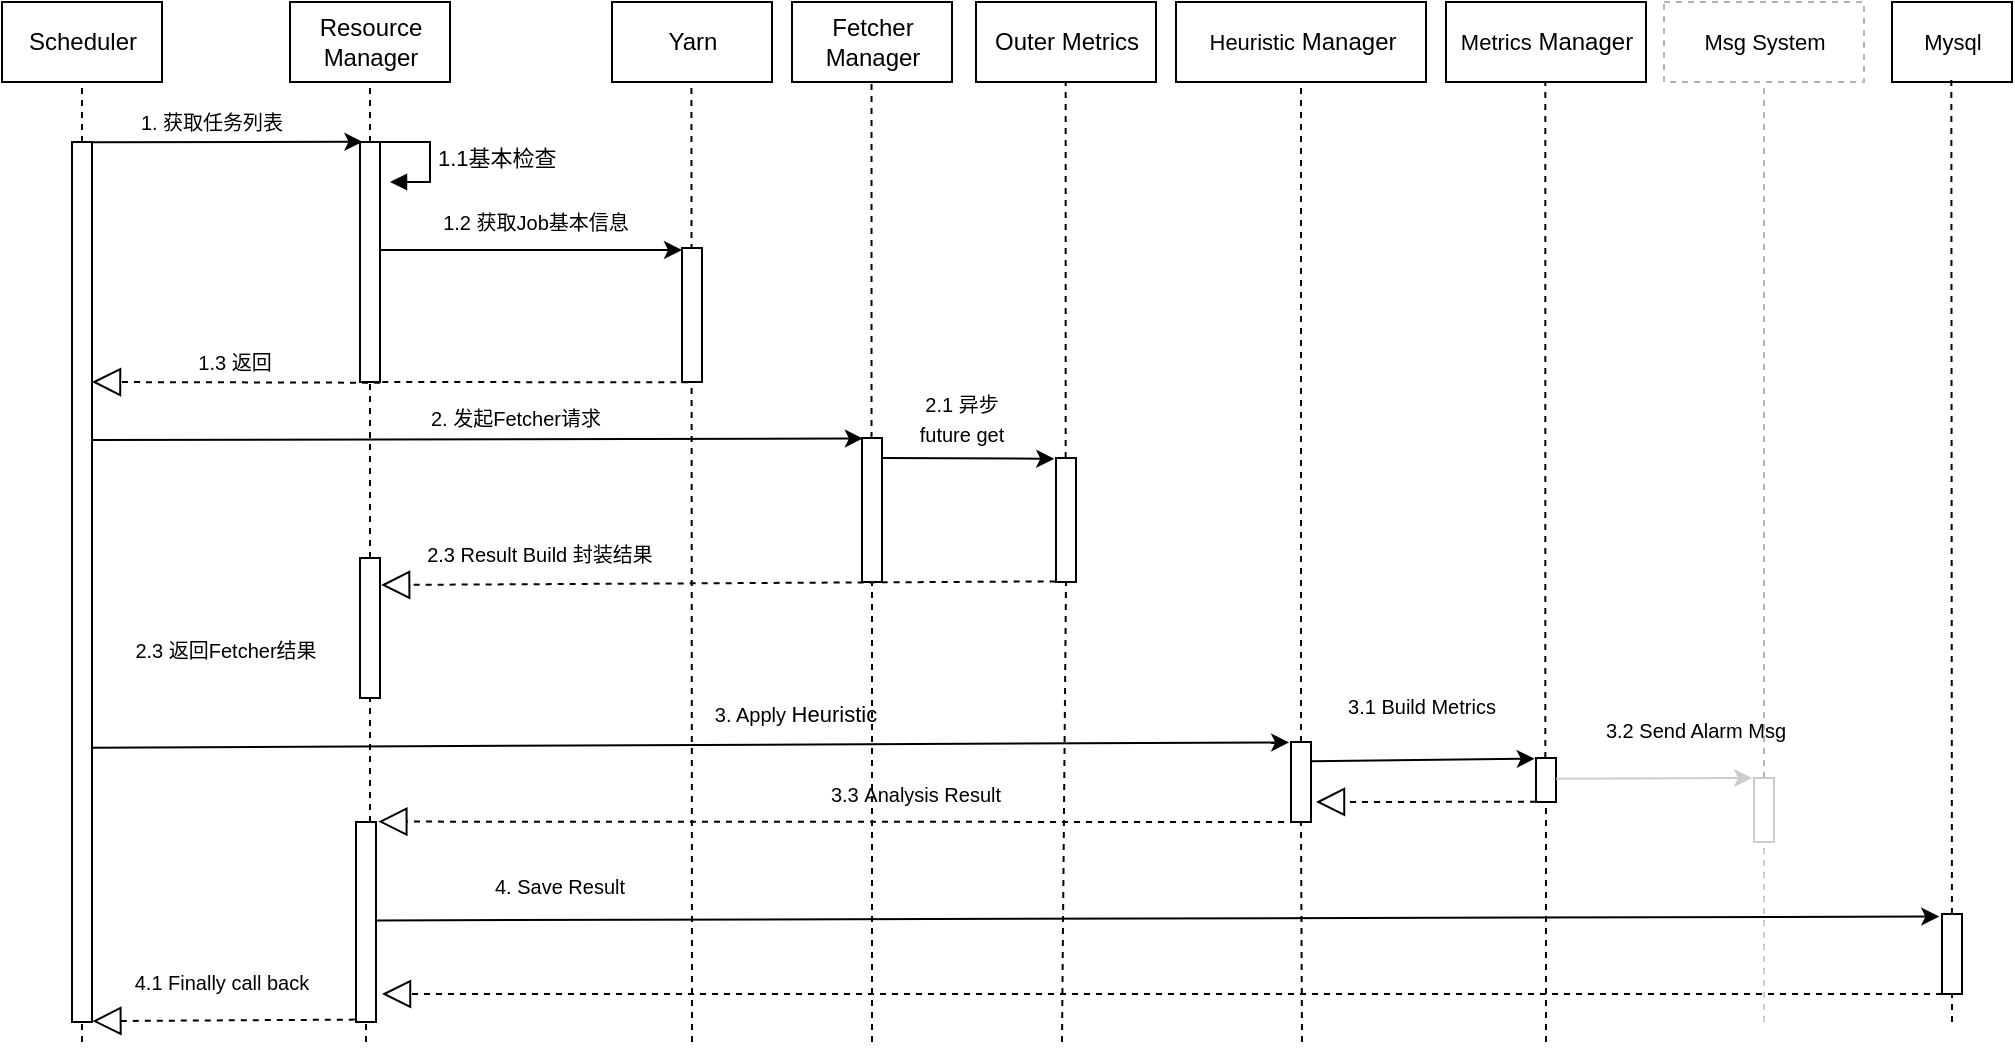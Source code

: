 <mxfile version="13.6.6" type="github">
  <diagram id="5aAfgGovn8YOcxr-3ory" name="Page-1">
    <mxGraphModel dx="1188" dy="643" grid="1" gridSize="10" guides="1" tooltips="1" connect="1" arrows="1" fold="1" page="1" pageScale="1" pageWidth="1200" pageHeight="1920" math="0" shadow="0">
      <root>
        <mxCell id="0" />
        <mxCell id="1" parent="0" />
        <mxCell id="QjIzyJawKiu5ySrEtMav-4" value="Scheduler" style="html=1;" vertex="1" parent="1">
          <mxGeometry x="110" y="90" width="80" height="40" as="geometry" />
        </mxCell>
        <mxCell id="QjIzyJawKiu5ySrEtMav-8" value="" style="endArrow=none;dashed=1;html=1;entryX=0.5;entryY=1;entryDx=0;entryDy=0;" edge="1" parent="1" target="QjIzyJawKiu5ySrEtMav-4">
          <mxGeometry width="50" height="50" relative="1" as="geometry">
            <mxPoint x="150" y="610" as="sourcePoint" />
            <mxPoint x="315" y="180" as="targetPoint" />
          </mxGeometry>
        </mxCell>
        <mxCell id="QjIzyJawKiu5ySrEtMav-3" value="" style="html=1;points=[];perimeter=orthogonalPerimeter;" vertex="1" parent="1">
          <mxGeometry x="145" y="160" width="10" height="440" as="geometry" />
        </mxCell>
        <mxCell id="QjIzyJawKiu5ySrEtMav-9" value="Resource&lt;br&gt;Manager" style="html=1;" vertex="1" parent="1">
          <mxGeometry x="254" y="90" width="80" height="40" as="geometry" />
        </mxCell>
        <mxCell id="QjIzyJawKiu5ySrEtMav-10" value="" style="endArrow=none;dashed=1;html=1;entryX=0.5;entryY=1;entryDx=0;entryDy=0;" edge="1" parent="1" source="QjIzyJawKiu5ySrEtMav-11" target="QjIzyJawKiu5ySrEtMav-9">
          <mxGeometry width="50" height="50" relative="1" as="geometry">
            <mxPoint x="294" y="420" as="sourcePoint" />
            <mxPoint x="314" y="140" as="targetPoint" />
          </mxGeometry>
        </mxCell>
        <mxCell id="QjIzyJawKiu5ySrEtMav-11" value="" style="html=1;points=[];perimeter=orthogonalPerimeter;" vertex="1" parent="1">
          <mxGeometry x="289" y="160" width="10" height="120" as="geometry" />
        </mxCell>
        <mxCell id="QjIzyJawKiu5ySrEtMav-12" value="" style="endArrow=none;dashed=1;html=1;entryX=0.5;entryY=1;entryDx=0;entryDy=0;" edge="1" parent="1" source="QjIzyJawKiu5ySrEtMav-56" target="QjIzyJawKiu5ySrEtMav-11">
          <mxGeometry width="50" height="50" relative="1" as="geometry">
            <mxPoint x="294" y="420.0" as="sourcePoint" />
            <mxPoint x="294" y="130" as="targetPoint" />
          </mxGeometry>
        </mxCell>
        <mxCell id="QjIzyJawKiu5ySrEtMav-15" value="" style="endArrow=classic;html=1;exitX=1.001;exitY=0.001;exitDx=0;exitDy=0;exitPerimeter=0;entryX=0.123;entryY=-0.001;entryDx=0;entryDy=0;entryPerimeter=0;" edge="1" parent="1" target="QjIzyJawKiu5ySrEtMav-11">
          <mxGeometry width="50" height="50" relative="1" as="geometry">
            <mxPoint x="155.01" y="160.08" as="sourcePoint" />
            <mxPoint x="279.44" y="160.08" as="targetPoint" />
          </mxGeometry>
        </mxCell>
        <mxCell id="QjIzyJawKiu5ySrEtMav-16" value="&lt;font style=&quot;font-size: 10px&quot;&gt;1. 获取任务列表&lt;/font&gt;" style="text;html=1;strokeColor=none;fillColor=none;align=center;verticalAlign=middle;whiteSpace=wrap;rounded=0;" vertex="1" parent="1">
          <mxGeometry x="160" y="140" width="110" height="20" as="geometry" />
        </mxCell>
        <mxCell id="QjIzyJawKiu5ySrEtMav-20" value="1.1基本检查&amp;nbsp;" style="edgeStyle=orthogonalEdgeStyle;html=1;align=left;spacingLeft=2;endArrow=block;rounded=0;entryX=1;entryY=0;" edge="1" parent="1">
          <mxGeometry relative="1" as="geometry">
            <mxPoint x="299" y="160" as="sourcePoint" />
            <Array as="points">
              <mxPoint x="324" y="160" />
            </Array>
            <mxPoint x="304" y="180" as="targetPoint" />
          </mxGeometry>
        </mxCell>
        <mxCell id="QjIzyJawKiu5ySrEtMav-21" value="Fetcher&lt;br&gt;Manager" style="html=1;" vertex="1" parent="1">
          <mxGeometry x="505" y="90" width="80" height="40" as="geometry" />
        </mxCell>
        <mxCell id="QjIzyJawKiu5ySrEtMav-22" value="Outer Metrics" style="html=1;" vertex="1" parent="1">
          <mxGeometry x="597" y="90" width="90" height="40" as="geometry" />
        </mxCell>
        <mxCell id="QjIzyJawKiu5ySrEtMav-24" value="Yarn" style="html=1;" vertex="1" parent="1">
          <mxGeometry x="415" y="90" width="80" height="40" as="geometry" />
        </mxCell>
        <mxCell id="QjIzyJawKiu5ySrEtMav-25" value="" style="endArrow=none;dashed=1;html=1;entryX=0.5;entryY=1;entryDx=0;entryDy=0;" edge="1" parent="1">
          <mxGeometry width="50" height="50" relative="1" as="geometry">
            <mxPoint x="455" y="610" as="sourcePoint" />
            <mxPoint x="454.71" y="130" as="targetPoint" />
          </mxGeometry>
        </mxCell>
        <mxCell id="QjIzyJawKiu5ySrEtMav-26" value="" style="html=1;points=[];perimeter=orthogonalPerimeter;" vertex="1" parent="1">
          <mxGeometry x="450" y="213" width="10" height="67" as="geometry" />
        </mxCell>
        <mxCell id="QjIzyJawKiu5ySrEtMav-27" value="" style="endArrow=classic;html=1;exitX=0.986;exitY=0.488;exitDx=0;exitDy=0;exitPerimeter=0;" edge="1" parent="1" target="QjIzyJawKiu5ySrEtMav-26">
          <mxGeometry width="50" height="50" relative="1" as="geometry">
            <mxPoint x="298.86" y="214.04" as="sourcePoint" />
            <mxPoint x="440.22" y="275.0" as="targetPoint" />
          </mxGeometry>
        </mxCell>
        <mxCell id="QjIzyJawKiu5ySrEtMav-28" value="&lt;font style=&quot;font-size: 10px&quot;&gt;1.2 获取Job基本信息&lt;/font&gt;" style="text;html=1;strokeColor=none;fillColor=none;align=center;verticalAlign=middle;whiteSpace=wrap;rounded=0;" vertex="1" parent="1">
          <mxGeometry x="312" y="190" width="130" height="20" as="geometry" />
        </mxCell>
        <mxCell id="QjIzyJawKiu5ySrEtMav-30" value="&lt;font style=&quot;font-size: 10px&quot;&gt;1.3 返回&lt;/font&gt;" style="text;html=1;strokeColor=none;fillColor=none;align=center;verticalAlign=middle;whiteSpace=wrap;rounded=0;" vertex="1" parent="1">
          <mxGeometry x="195" y="260" width="63" height="20" as="geometry" />
        </mxCell>
        <mxCell id="QjIzyJawKiu5ySrEtMav-31" value="" style="endArrow=block;dashed=1;endFill=0;endSize=12;html=1;exitX=0.1;exitY=1;exitDx=0;exitDy=0;exitPerimeter=0;" edge="1" parent="1">
          <mxGeometry width="160" relative="1" as="geometry">
            <mxPoint x="299" y="280.36" as="sourcePoint" />
            <mxPoint x="155" y="280" as="targetPoint" />
          </mxGeometry>
        </mxCell>
        <mxCell id="QjIzyJawKiu5ySrEtMav-32" value="" style="endArrow=classic;html=1;exitX=1.014;exitY=0.895;exitDx=0;exitDy=0;exitPerimeter=0;entryX=0.044;entryY=0.003;entryDx=0;entryDy=0;entryPerimeter=0;" edge="1" parent="1" target="QjIzyJawKiu5ySrEtMav-34">
          <mxGeometry width="50" height="50" relative="1" as="geometry">
            <mxPoint x="155.14" y="309.05" as="sourcePoint" />
            <mxPoint x="585" y="309" as="targetPoint" />
          </mxGeometry>
        </mxCell>
        <mxCell id="QjIzyJawKiu5ySrEtMav-33" value="" style="endArrow=none;dashed=1;html=1;entryX=0.5;entryY=1;entryDx=0;entryDy=0;" edge="1" parent="1" source="QjIzyJawKiu5ySrEtMav-34">
          <mxGeometry width="50" height="50" relative="1" as="geometry">
            <mxPoint x="545.05" y="420" as="sourcePoint" />
            <mxPoint x="544.76" y="130" as="targetPoint" />
          </mxGeometry>
        </mxCell>
        <mxCell id="QjIzyJawKiu5ySrEtMav-34" value="" style="html=1;points=[];perimeter=orthogonalPerimeter;" vertex="1" parent="1">
          <mxGeometry x="540" y="308" width="10" height="72" as="geometry" />
        </mxCell>
        <mxCell id="QjIzyJawKiu5ySrEtMav-35" value="" style="endArrow=none;dashed=1;html=1;entryX=0.5;entryY=1;entryDx=0;entryDy=0;" edge="1" parent="1" target="QjIzyJawKiu5ySrEtMav-34">
          <mxGeometry width="50" height="50" relative="1" as="geometry">
            <mxPoint x="545" y="610" as="sourcePoint" />
            <mxPoint x="544.76" y="130" as="targetPoint" />
          </mxGeometry>
        </mxCell>
        <mxCell id="QjIzyJawKiu5ySrEtMav-36" value="" style="endArrow=none;dashed=1;html=1;exitX=0.314;exitY=1.002;exitDx=0;exitDy=0;exitPerimeter=0;" edge="1" parent="1" source="QjIzyJawKiu5ySrEtMav-26">
          <mxGeometry width="50" height="50" relative="1" as="geometry">
            <mxPoint x="465" y="430" as="sourcePoint" />
            <mxPoint x="295" y="280" as="targetPoint" />
          </mxGeometry>
        </mxCell>
        <mxCell id="QjIzyJawKiu5ySrEtMav-37" value="&lt;font style=&quot;font-size: 10px&quot;&gt;2. 发起Fetcher请求&lt;/font&gt;" style="text;html=1;strokeColor=none;fillColor=none;align=center;verticalAlign=middle;whiteSpace=wrap;rounded=0;" vertex="1" parent="1">
          <mxGeometry x="312" y="288" width="110" height="20" as="geometry" />
        </mxCell>
        <mxCell id="QjIzyJawKiu5ySrEtMav-39" value="" style="endArrow=none;dashed=1;html=1;entryX=0.5;entryY=1;entryDx=0;entryDy=0;" edge="1" parent="1" source="QjIzyJawKiu5ySrEtMav-42">
          <mxGeometry width="50" height="50" relative="1" as="geometry">
            <mxPoint x="642" y="420" as="sourcePoint" />
            <mxPoint x="641.83" y="130" as="targetPoint" />
          </mxGeometry>
        </mxCell>
        <mxCell id="QjIzyJawKiu5ySrEtMav-42" value="" style="html=1;points=[];perimeter=orthogonalPerimeter;" vertex="1" parent="1">
          <mxGeometry x="637" y="318" width="10" height="62" as="geometry" />
        </mxCell>
        <mxCell id="QjIzyJawKiu5ySrEtMav-43" value="" style="endArrow=none;dashed=1;html=1;entryX=0.5;entryY=1;entryDx=0;entryDy=0;" edge="1" parent="1" target="QjIzyJawKiu5ySrEtMav-42">
          <mxGeometry width="50" height="50" relative="1" as="geometry">
            <mxPoint x="640" y="610" as="sourcePoint" />
            <mxPoint x="641.83" y="130" as="targetPoint" />
          </mxGeometry>
        </mxCell>
        <mxCell id="QjIzyJawKiu5ySrEtMav-48" value="" style="endArrow=classic;html=1;entryX=-0.088;entryY=0.006;entryDx=0;entryDy=0;entryPerimeter=0;" edge="1" parent="1" target="QjIzyJawKiu5ySrEtMav-42">
          <mxGeometry width="50" height="50" relative="1" as="geometry">
            <mxPoint x="550" y="318" as="sourcePoint" />
            <mxPoint x="624" y="319" as="targetPoint" />
          </mxGeometry>
        </mxCell>
        <mxCell id="QjIzyJawKiu5ySrEtMav-51" value="" style="endArrow=block;dashed=1;endFill=0;endSize=12;html=1;exitX=-0.017;exitY=0.995;exitDx=0;exitDy=0;exitPerimeter=0;entryX=1.056;entryY=0.193;entryDx=0;entryDy=0;entryPerimeter=0;" edge="1" parent="1" source="QjIzyJawKiu5ySrEtMav-42" target="QjIzyJawKiu5ySrEtMav-56">
          <mxGeometry width="160" relative="1" as="geometry">
            <mxPoint x="694" y="340.36" as="sourcePoint" />
            <mxPoint x="550" y="340.0" as="targetPoint" />
          </mxGeometry>
        </mxCell>
        <mxCell id="QjIzyJawKiu5ySrEtMav-54" value="&lt;font&gt;&lt;span style=&quot;font-size: 10px&quot;&gt;2.1 异步 future&amp;nbsp;get&lt;/span&gt;&lt;/font&gt;" style="text;html=1;strokeColor=none;fillColor=none;align=center;verticalAlign=middle;whiteSpace=wrap;rounded=0;" vertex="1" parent="1">
          <mxGeometry x="555" y="284" width="70" height="28" as="geometry" />
        </mxCell>
        <mxCell id="QjIzyJawKiu5ySrEtMav-56" value="" style="html=1;points=[];perimeter=orthogonalPerimeter;" vertex="1" parent="1">
          <mxGeometry x="289" y="368" width="10" height="70" as="geometry" />
        </mxCell>
        <mxCell id="QjIzyJawKiu5ySrEtMav-57" value="" style="endArrow=none;dashed=1;html=1;entryX=0.5;entryY=1;entryDx=0;entryDy=0;" edge="1" parent="1" source="QjIzyJawKiu5ySrEtMav-82" target="QjIzyJawKiu5ySrEtMav-56">
          <mxGeometry width="50" height="50" relative="1" as="geometry">
            <mxPoint x="294" y="590" as="sourcePoint" />
            <mxPoint x="294" y="280.0" as="targetPoint" />
          </mxGeometry>
        </mxCell>
        <mxCell id="QjIzyJawKiu5ySrEtMav-58" value="&lt;font&gt;&lt;span style=&quot;font-size: 10px&quot;&gt;2.3 Result Build 封装结果&lt;/span&gt;&lt;/font&gt;&lt;span style=&quot;color: rgba(0 , 0 , 0 , 0) ; font-family: monospace ; font-size: 0px&quot;&gt;%3CmxGraphModel%3E%3Croot%3E%3CmxCell%20id%3D%220%22%2F%3E%3CmxCell%20id%3D%221%22%20parent%3D%220%22%2F%3E%3CmxCell%20id%3D%222%22%20value%3D%22%26lt%3Bfont%26gt%3B%26lt%3Bspan%20style%3D%26quot%3Bfont-size%3A%2010px%26quot%3B%26gt%3B2.1%20%E5%BC%82%E6%AD%A5%20future%26amp%3Bnbsp%3Bget%26lt%3B%2Fspan%26gt%3B%26lt%3B%2Ffont%26gt%3B%22%20style%3D%22text%3Bhtml%3D1%3BstrokeColor%3Dnone%3BfillColor%3Dnone%3Balign%3Dcenter%3BverticalAlign%3Dmiddle%3BwhiteSpace%3Dwrap%3Brounded%3D0%3B%22%20vertex%3D%221%22%20parent%3D%221%22%3E%3CmxGeometry%20x%3D%22650%22%20y%3D%22284%22%20width%3D%2270%22%20height%3D%2228%22%20as%3D%22geometry%22%2F%3E%3C%2FmxCell%3E%3C%2Froot%3E%3C%2FmxGraphMode&lt;/span&gt;" style="text;html=1;strokeColor=none;fillColor=none;align=center;verticalAlign=middle;whiteSpace=wrap;rounded=0;" vertex="1" parent="1">
          <mxGeometry x="289" y="352" width="180" height="28" as="geometry" />
        </mxCell>
        <mxCell id="QjIzyJawKiu5ySrEtMav-60" value="&lt;span style=&quot;font-size: 11px&quot;&gt;Heuristic&lt;/span&gt;&amp;nbsp;Manager" style="html=1;" vertex="1" parent="1">
          <mxGeometry x="697" y="90" width="125" height="40" as="geometry" />
        </mxCell>
        <mxCell id="QjIzyJawKiu5ySrEtMav-61" value="" style="endArrow=block;dashed=1;endFill=0;endSize=12;html=1;exitX=-0.06;exitY=0.988;exitDx=0;exitDy=0;exitPerimeter=0;entryX=1.02;entryY=0.999;entryDx=0;entryDy=0;entryPerimeter=0;" edge="1" parent="1" source="QjIzyJawKiu5ySrEtMav-82" target="QjIzyJawKiu5ySrEtMav-3">
          <mxGeometry width="160" relative="1" as="geometry">
            <mxPoint x="289" y="580.36" as="sourcePoint" />
            <mxPoint x="155" y="580" as="targetPoint" />
          </mxGeometry>
        </mxCell>
        <mxCell id="QjIzyJawKiu5ySrEtMav-62" value="&lt;span style=&quot;font-size: 10px&quot;&gt;2.3 返回Fetcher结果&lt;/span&gt;" style="text;html=1;strokeColor=none;fillColor=none;align=center;verticalAlign=middle;whiteSpace=wrap;rounded=0;" vertex="1" parent="1">
          <mxGeometry x="132" y="400" width="180" height="28" as="geometry" />
        </mxCell>
        <mxCell id="QjIzyJawKiu5ySrEtMav-63" value="" style="endArrow=none;dashed=1;html=1;entryX=0.5;entryY=1;entryDx=0;entryDy=0;" edge="1" parent="1" source="QjIzyJawKiu5ySrEtMav-65" target="QjIzyJawKiu5ySrEtMav-60">
          <mxGeometry width="50" height="50" relative="1" as="geometry">
            <mxPoint x="760" y="540" as="sourcePoint" />
            <mxPoint x="759.16" y="160" as="targetPoint" />
          </mxGeometry>
        </mxCell>
        <mxCell id="QjIzyJawKiu5ySrEtMav-64" value="" style="endArrow=classic;html=1;exitX=1.014;exitY=0.895;exitDx=0;exitDy=0;exitPerimeter=0;entryX=-0.091;entryY=0.005;entryDx=0;entryDy=0;entryPerimeter=0;" edge="1" parent="1" target="QjIzyJawKiu5ySrEtMav-65">
          <mxGeometry width="50" height="50" relative="1" as="geometry">
            <mxPoint x="154.7" y="462.83" as="sourcePoint" />
            <mxPoint x="540.0" y="461.996" as="targetPoint" />
          </mxGeometry>
        </mxCell>
        <mxCell id="QjIzyJawKiu5ySrEtMav-65" value="" style="html=1;points=[];perimeter=orthogonalPerimeter;" vertex="1" parent="1">
          <mxGeometry x="754.5" y="460" width="10" height="40" as="geometry" />
        </mxCell>
        <mxCell id="QjIzyJawKiu5ySrEtMav-66" value="" style="endArrow=none;dashed=1;html=1;entryX=0.5;entryY=1;entryDx=0;entryDy=0;" edge="1" parent="1" target="QjIzyJawKiu5ySrEtMav-65">
          <mxGeometry width="50" height="50" relative="1" as="geometry">
            <mxPoint x="760" y="610" as="sourcePoint" />
            <mxPoint x="759.5" y="130" as="targetPoint" />
          </mxGeometry>
        </mxCell>
        <mxCell id="QjIzyJawKiu5ySrEtMav-67" value="&lt;span style=&quot;font-size: 10px&quot;&gt;3. Apply&amp;nbsp;&lt;/span&gt;&lt;span style=&quot;font-size: 11px&quot;&gt;Heuristic&lt;/span&gt;" style="text;html=1;strokeColor=none;fillColor=none;align=center;verticalAlign=middle;whiteSpace=wrap;rounded=0;" vertex="1" parent="1">
          <mxGeometry x="417" y="432" width="180" height="28" as="geometry" />
        </mxCell>
        <mxCell id="QjIzyJawKiu5ySrEtMav-68" value="&lt;span style=&quot;font-size: 11px&quot;&gt;Metrics&lt;/span&gt; Manager" style="html=1;" vertex="1" parent="1">
          <mxGeometry x="832" y="90" width="100" height="40" as="geometry" />
        </mxCell>
        <mxCell id="QjIzyJawKiu5ySrEtMav-69" value="" style="endArrow=none;dashed=1;html=1;entryX=0.5;entryY=1;entryDx=0;entryDy=0;" edge="1" parent="1" source="QjIzyJawKiu5ySrEtMav-71">
          <mxGeometry width="50" height="50" relative="1" as="geometry">
            <mxPoint x="882" y="550" as="sourcePoint" />
            <mxPoint x="881.66" y="130" as="targetPoint" />
          </mxGeometry>
        </mxCell>
        <mxCell id="QjIzyJawKiu5ySrEtMav-71" value="" style="html=1;points=[];perimeter=orthogonalPerimeter;" vertex="1" parent="1">
          <mxGeometry x="877" y="468" width="10" height="22" as="geometry" />
        </mxCell>
        <mxCell id="QjIzyJawKiu5ySrEtMav-72" value="" style="endArrow=none;dashed=1;html=1;entryX=0.5;entryY=1;entryDx=0;entryDy=0;" edge="1" parent="1" target="QjIzyJawKiu5ySrEtMav-71">
          <mxGeometry width="50" height="50" relative="1" as="geometry">
            <mxPoint x="882" y="610" as="sourcePoint" />
            <mxPoint x="881.66" y="130" as="targetPoint" />
          </mxGeometry>
        </mxCell>
        <mxCell id="QjIzyJawKiu5ySrEtMav-73" value="" style="endArrow=classic;html=1;exitX=0.983;exitY=0.242;exitDx=0;exitDy=0;exitPerimeter=0;entryX=-0.061;entryY=0.015;entryDx=0;entryDy=0;entryPerimeter=0;" edge="1" parent="1" source="QjIzyJawKiu5ySrEtMav-65" target="QjIzyJawKiu5ySrEtMav-71">
          <mxGeometry width="50" height="50" relative="1" as="geometry">
            <mxPoint x="807" y="500" as="sourcePoint" />
            <mxPoint x="875" y="468" as="targetPoint" />
          </mxGeometry>
        </mxCell>
        <mxCell id="QjIzyJawKiu5ySrEtMav-74" value="" style="endArrow=block;dashed=1;endFill=0;endSize=12;html=1;exitX=0.1;exitY=1;exitDx=0;exitDy=0;exitPerimeter=0;" edge="1" parent="1">
          <mxGeometry width="160" relative="1" as="geometry">
            <mxPoint x="877" y="489.88" as="sourcePoint" />
            <mxPoint x="767" y="490" as="targetPoint" />
          </mxGeometry>
        </mxCell>
        <mxCell id="QjIzyJawKiu5ySrEtMav-75" value="&lt;span style=&quot;font-size: 11px&quot;&gt;Msg System&lt;/span&gt;" style="html=1;dashed=1;strokeColor=#B3B3B3;" vertex="1" parent="1">
          <mxGeometry x="941" y="90" width="100" height="40" as="geometry" />
        </mxCell>
        <mxCell id="QjIzyJawKiu5ySrEtMav-77" value="" style="endArrow=none;dashed=1;html=1;entryX=0.5;entryY=1;entryDx=0;entryDy=0;strokeColor=#B3B3B3;" edge="1" parent="1" source="QjIzyJawKiu5ySrEtMav-78">
          <mxGeometry width="50" height="50" relative="1" as="geometry">
            <mxPoint x="991" y="550" as="sourcePoint" />
            <mxPoint x="991.0" y="130" as="targetPoint" />
          </mxGeometry>
        </mxCell>
        <mxCell id="QjIzyJawKiu5ySrEtMav-78" value="" style="html=1;points=[];perimeter=orthogonalPerimeter;strokeColor=#CCCCCC;" vertex="1" parent="1">
          <mxGeometry x="986" y="478" width="10" height="32" as="geometry" />
        </mxCell>
        <mxCell id="QjIzyJawKiu5ySrEtMav-79" value="" style="endArrow=none;dashed=1;html=1;entryX=0.5;entryY=1;entryDx=0;entryDy=0;strokeColor=#CCCCCC;" edge="1" parent="1" target="QjIzyJawKiu5ySrEtMav-78">
          <mxGeometry width="50" height="50" relative="1" as="geometry">
            <mxPoint x="991" y="600" as="sourcePoint" />
            <mxPoint x="991" y="130" as="targetPoint" />
          </mxGeometry>
        </mxCell>
        <mxCell id="QjIzyJawKiu5ySrEtMav-80" value="" style="endArrow=classic;html=1;exitX=1.009;exitY=0.47;exitDx=0;exitDy=0;exitPerimeter=0;strokeColor=#CCCCCC;" edge="1" parent="1" source="QjIzyJawKiu5ySrEtMav-71">
          <mxGeometry width="50" height="50" relative="1" as="geometry">
            <mxPoint x="887.94" y="479.68" as="sourcePoint" />
            <mxPoint x="985" y="478" as="targetPoint" />
          </mxGeometry>
        </mxCell>
        <mxCell id="QjIzyJawKiu5ySrEtMav-81" value="" style="endArrow=block;dashed=1;endFill=0;endSize=12;html=1;exitX=0.1;exitY=1;exitDx=0;exitDy=0;exitPerimeter=0;entryX=1.117;entryY=-0.002;entryDx=0;entryDy=0;entryPerimeter=0;" edge="1" parent="1" target="QjIzyJawKiu5ySrEtMav-82">
          <mxGeometry width="160" relative="1" as="geometry">
            <mxPoint x="757" y="500" as="sourcePoint" />
            <mxPoint x="305" y="500" as="targetPoint" />
          </mxGeometry>
        </mxCell>
        <mxCell id="QjIzyJawKiu5ySrEtMav-82" value="" style="html=1;points=[];perimeter=orthogonalPerimeter;" vertex="1" parent="1">
          <mxGeometry x="287" y="500" width="10" height="100" as="geometry" />
        </mxCell>
        <mxCell id="QjIzyJawKiu5ySrEtMav-83" value="" style="endArrow=none;dashed=1;html=1;entryX=0.5;entryY=1;entryDx=0;entryDy=0;" edge="1" parent="1" target="QjIzyJawKiu5ySrEtMav-82">
          <mxGeometry width="50" height="50" relative="1" as="geometry">
            <mxPoint x="292" y="610" as="sourcePoint" />
            <mxPoint x="294" y="438" as="targetPoint" />
          </mxGeometry>
        </mxCell>
        <mxCell id="QjIzyJawKiu5ySrEtMav-84" value="&lt;span style=&quot;font-size: 11px&quot;&gt;Mysql&lt;/span&gt;" style="html=1;" vertex="1" parent="1">
          <mxGeometry x="1055" y="90" width="60" height="40" as="geometry" />
        </mxCell>
        <mxCell id="QjIzyJawKiu5ySrEtMav-85" value="" style="endArrow=none;dashed=1;html=1;entryX=0.5;entryY=1;entryDx=0;entryDy=0;" edge="1" parent="1">
          <mxGeometry width="50" height="50" relative="1" as="geometry">
            <mxPoint x="1085" y="600" as="sourcePoint" />
            <mxPoint x="1084.66" y="129" as="targetPoint" />
          </mxGeometry>
        </mxCell>
        <mxCell id="QjIzyJawKiu5ySrEtMav-86" value="" style="html=1;points=[];perimeter=orthogonalPerimeter;" vertex="1" parent="1">
          <mxGeometry x="1080" y="546" width="10" height="40" as="geometry" />
        </mxCell>
        <mxCell id="QjIzyJawKiu5ySrEtMav-88" value="" style="endArrow=classic;html=1;entryX=-0.138;entryY=0.032;entryDx=0;entryDy=0;entryPerimeter=0;exitX=1.019;exitY=0.492;exitDx=0;exitDy=0;exitPerimeter=0;" edge="1" parent="1" source="QjIzyJawKiu5ySrEtMav-82" target="QjIzyJawKiu5ySrEtMav-86">
          <mxGeometry width="50" height="50" relative="1" as="geometry">
            <mxPoint x="300" y="550" as="sourcePoint" />
            <mxPoint x="1070" y="548" as="targetPoint" />
          </mxGeometry>
        </mxCell>
        <mxCell id="QjIzyJawKiu5ySrEtMav-89" value="" style="endArrow=block;dashed=1;endFill=0;endSize=12;html=1;exitX=0.1;exitY=1;exitDx=0;exitDy=0;exitPerimeter=0;" edge="1" parent="1">
          <mxGeometry width="160" relative="1" as="geometry">
            <mxPoint x="1080" y="586" as="sourcePoint" />
            <mxPoint x="300" y="586" as="targetPoint" />
          </mxGeometry>
        </mxCell>
        <mxCell id="QjIzyJawKiu5ySrEtMav-92" value="&lt;span style=&quot;font-size: 10px&quot;&gt;3.1 Build Metrics&lt;/span&gt;" style="text;html=1;strokeColor=none;fillColor=none;align=center;verticalAlign=middle;whiteSpace=wrap;rounded=0;" vertex="1" parent="1">
          <mxGeometry x="740" y="428" width="160" height="28" as="geometry" />
        </mxCell>
        <mxCell id="QjIzyJawKiu5ySrEtMav-93" value="&lt;span style=&quot;font-size: 10px&quot;&gt;3.2 Send Alarm Msg&lt;/span&gt;" style="text;html=1;strokeColor=none;fillColor=none;align=center;verticalAlign=middle;whiteSpace=wrap;rounded=0;" vertex="1" parent="1">
          <mxGeometry x="877" y="440" width="160" height="28" as="geometry" />
        </mxCell>
        <mxCell id="QjIzyJawKiu5ySrEtMav-94" value="&lt;span style=&quot;font-size: 10px&quot;&gt;3.3&lt;/span&gt;&lt;span style=&quot;font-size: 10px&quot;&gt;&amp;nbsp;Analysis Result&lt;/span&gt;" style="text;html=1;strokeColor=none;fillColor=none;align=center;verticalAlign=middle;whiteSpace=wrap;rounded=0;" vertex="1" parent="1">
          <mxGeometry x="487" y="472" width="160" height="28" as="geometry" />
        </mxCell>
        <mxCell id="QjIzyJawKiu5ySrEtMav-95" value="&lt;span style=&quot;font-size: 10px&quot;&gt;4. Save Result&lt;/span&gt;" style="text;html=1;strokeColor=none;fillColor=none;align=center;verticalAlign=middle;whiteSpace=wrap;rounded=0;" vertex="1" parent="1">
          <mxGeometry x="309" y="518" width="160" height="28" as="geometry" />
        </mxCell>
        <mxCell id="QjIzyJawKiu5ySrEtMav-96" value="&lt;span style=&quot;font-size: 10px&quot;&gt;4.1 Finally call back&lt;/span&gt;" style="text;html=1;strokeColor=none;fillColor=none;align=center;verticalAlign=middle;whiteSpace=wrap;rounded=0;" vertex="1" parent="1">
          <mxGeometry x="140" y="566" width="160" height="28" as="geometry" />
        </mxCell>
      </root>
    </mxGraphModel>
  </diagram>
</mxfile>
